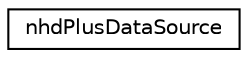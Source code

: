 digraph "Graphical Class Hierarchy"
{
 // LATEX_PDF_SIZE
  edge [fontname="Helvetica",fontsize="10",labelfontname="Helvetica",labelfontsize="10"];
  node [fontname="Helvetica",fontsize="10",shape=record];
  rankdir="LR";
  Node0 [label="nhdPlusDataSource",height=0.2,width=0.4,color="black", fillcolor="white", style="filled",URL="$classnhdPlusDataSource.html",tooltip=" "];
}
